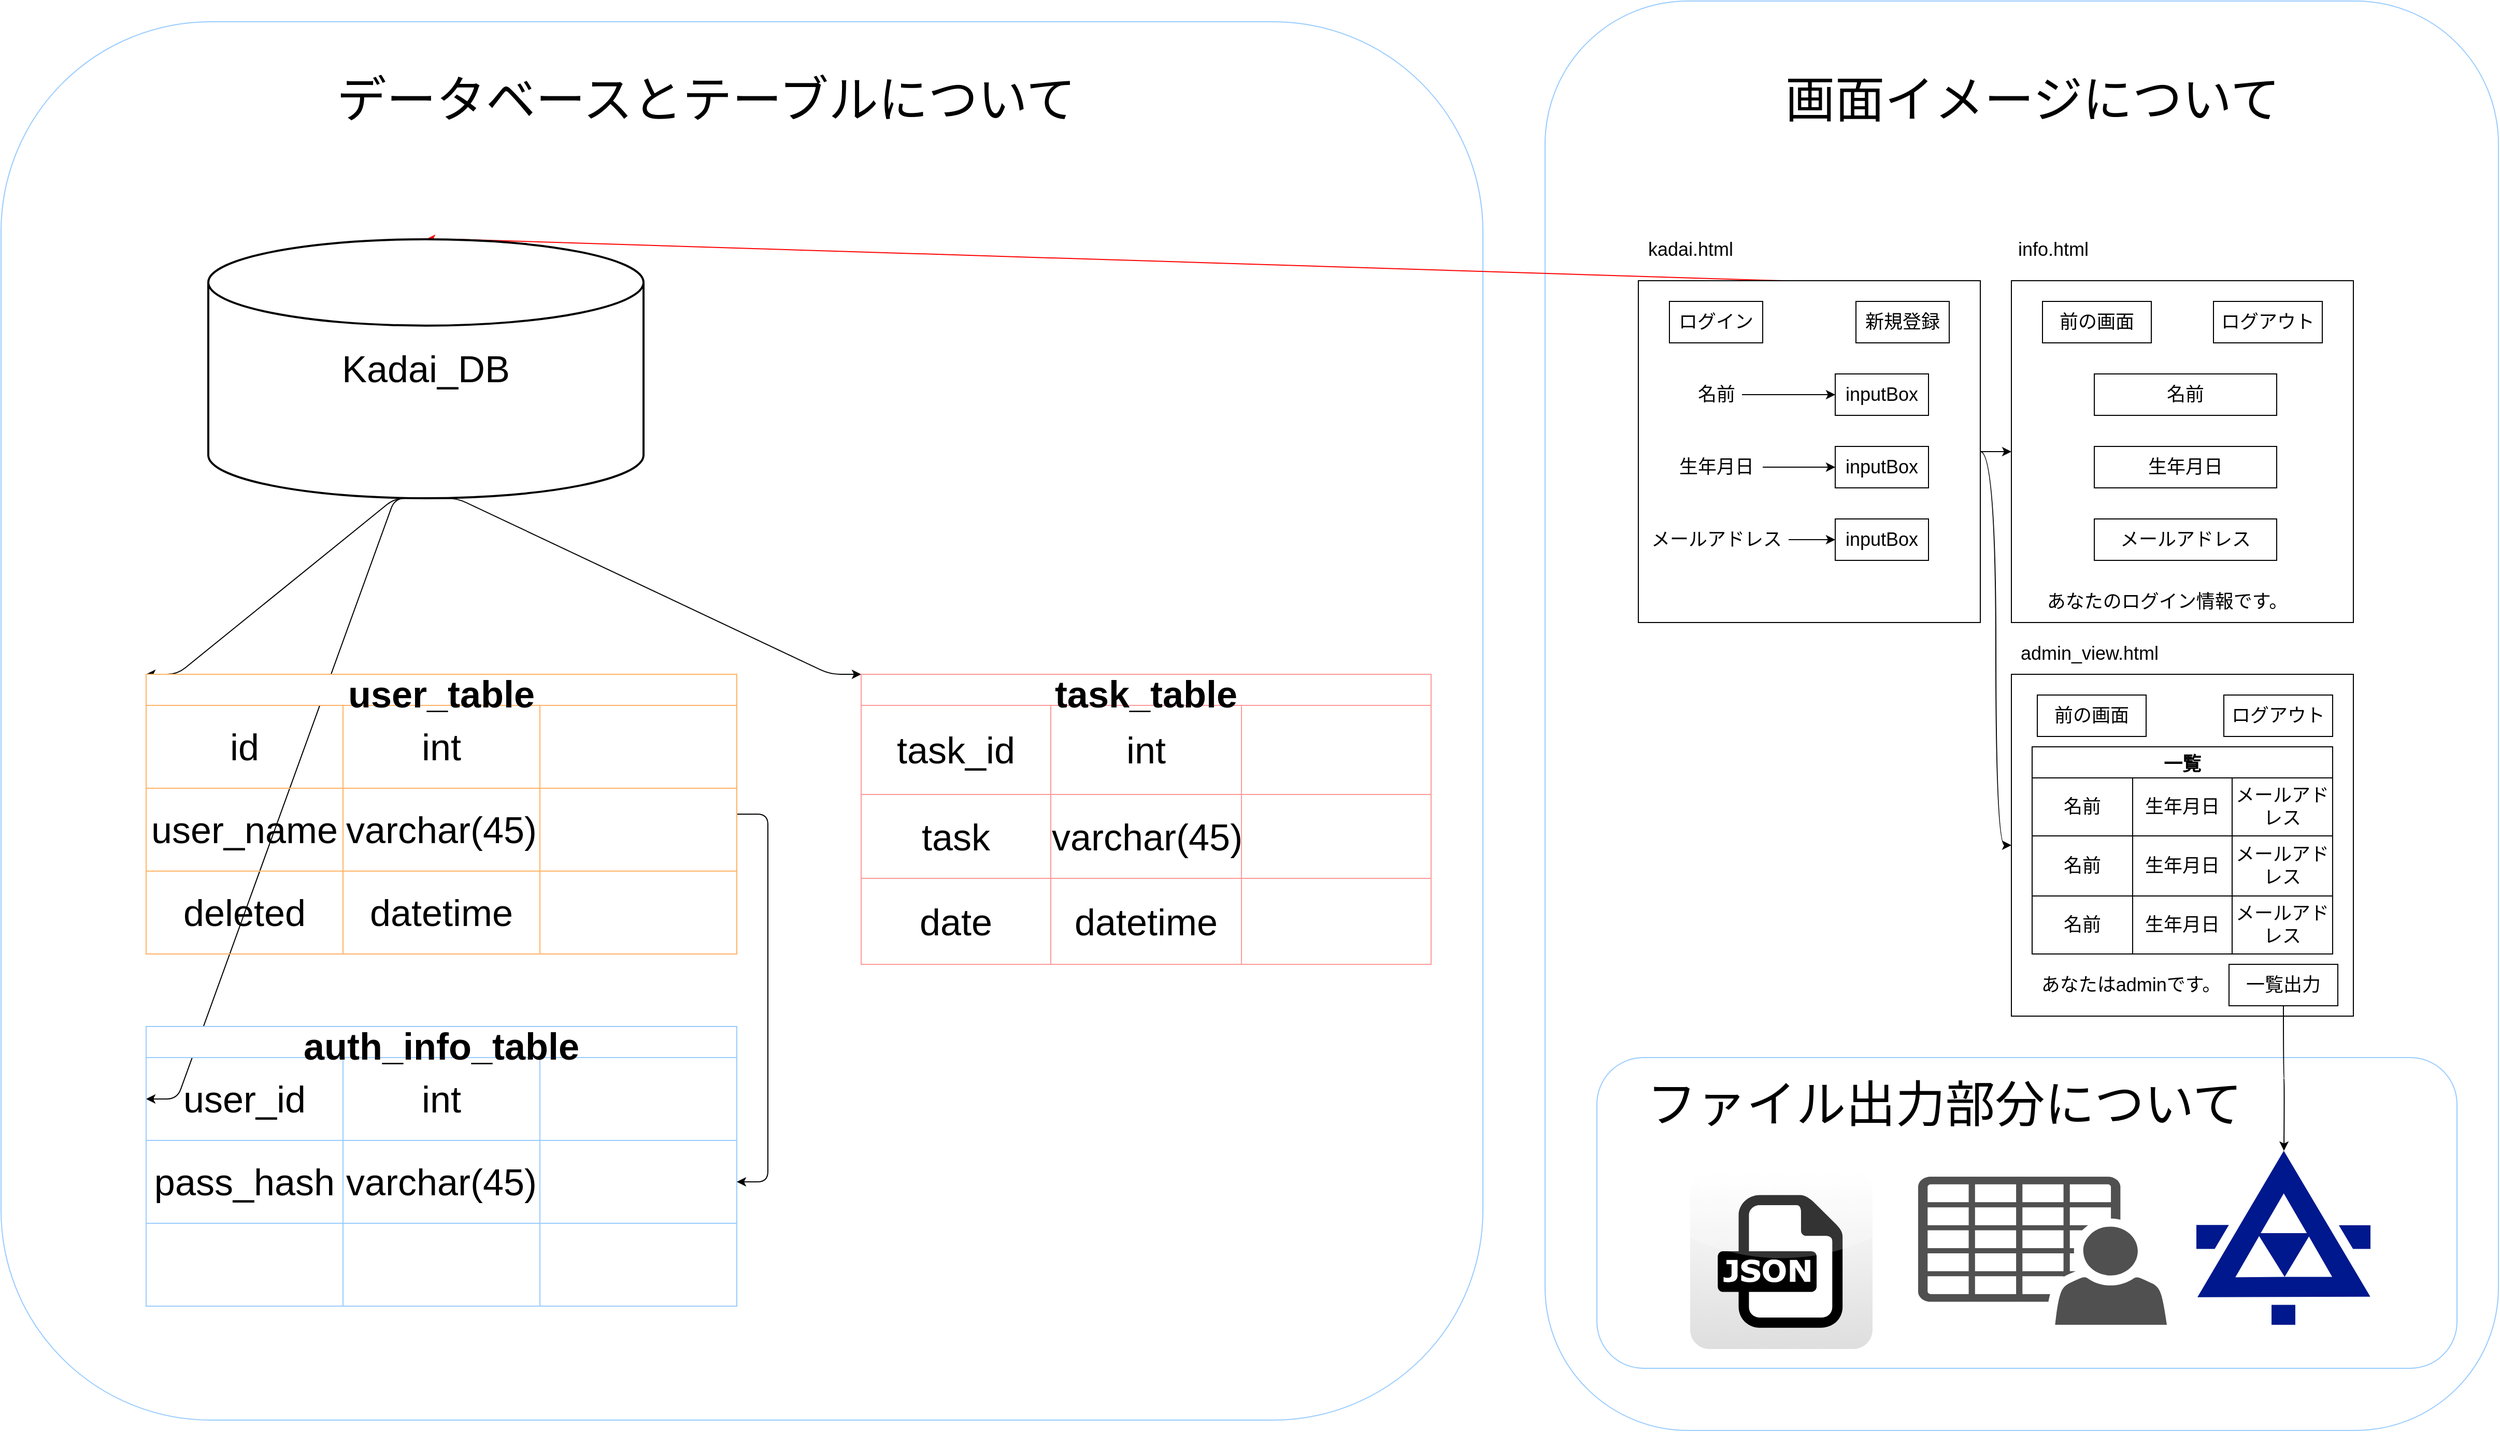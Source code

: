 <mxfile>
    <diagram id="VRdNt2F2pNWHwAMP95QL" name="ページ1">
        <mxGraphModel dx="5501" dy="3779" grid="1" gridSize="10" guides="1" tooltips="1" connect="1" arrows="1" fold="1" page="1" pageScale="1" pageWidth="827" pageHeight="1169" math="0" shadow="0">
            <root>
                <mxCell id="0"/>
                <mxCell id="1" parent="0"/>
                <mxCell id="130" value="" style="rounded=1;whiteSpace=wrap;html=1;fontSize=36;strokeColor=#99CCFF;" vertex="1" parent="1">
                    <mxGeometry x="-130" y="-230" width="920" height="1380" as="geometry"/>
                </mxCell>
                <mxCell id="132" value="" style="rounded=1;whiteSpace=wrap;html=1;fontSize=48;strokeColor=#99CCFF;" vertex="1" parent="1">
                    <mxGeometry x="-80" y="790" width="830" height="300" as="geometry"/>
                </mxCell>
                <mxCell id="129" value="" style="rounded=1;whiteSpace=wrap;html=1;fontSize=36;strokeColor=#99CCFF;" vertex="1" parent="1">
                    <mxGeometry x="-1620" y="-210" width="1430" height="1350" as="geometry"/>
                </mxCell>
                <mxCell id="2" value="&lt;span style=&quot;font-size: 18px&quot;&gt;info.html&lt;/span&gt;" style="text;html=1;resizable=0;autosize=1;align=center;verticalAlign=middle;points=[];fillColor=none;strokeColor=none;rounded=0;" parent="1" vertex="1">
                    <mxGeometry x="320" width="80" height="20" as="geometry"/>
                </mxCell>
                <mxCell id="43" style="edgeStyle=orthogonalEdgeStyle;curved=1;html=1;exitX=1;exitY=0.5;exitDx=0;exitDy=0;entryX=0;entryY=0.5;entryDx=0;entryDy=0;fontSize=18;" parent="1" source="3" target="7" edge="1">
                    <mxGeometry relative="1" as="geometry"/>
                </mxCell>
                <mxCell id="44" style="edgeStyle=orthogonalEdgeStyle;curved=1;html=1;entryX=0;entryY=0.5;entryDx=0;entryDy=0;fontSize=18;" parent="1" source="3" target="23" edge="1">
                    <mxGeometry relative="1" as="geometry"/>
                </mxCell>
                <mxCell id="127" style="edgeStyle=entityRelationEdgeStyle;html=1;exitX=0.5;exitY=0;exitDx=0;exitDy=0;entryX=0.5;entryY=0;entryDx=0;entryDy=0;entryPerimeter=0;fontSize=36;elbow=vertical;strokeColor=#FF0000;" edge="1" parent="1" source="3" target="50">
                    <mxGeometry relative="1" as="geometry"/>
                </mxCell>
                <mxCell id="3" value="" style="whiteSpace=wrap;html=1;aspect=fixed;fontSize=18;" parent="1" vertex="1">
                    <mxGeometry x="-40" y="40" width="330" height="330" as="geometry"/>
                </mxCell>
                <mxCell id="4" value="ログイン" style="rounded=0;whiteSpace=wrap;html=1;fontSize=18;" parent="1" vertex="1">
                    <mxGeometry x="-10" y="60" width="90" height="40" as="geometry"/>
                </mxCell>
                <mxCell id="6" value="inputBox" style="rounded=0;whiteSpace=wrap;html=1;fontSize=18;" parent="1" vertex="1">
                    <mxGeometry x="150" y="130" width="90" height="40" as="geometry"/>
                </mxCell>
                <mxCell id="7" value="" style="whiteSpace=wrap;html=1;aspect=fixed;fontSize=18;" parent="1" vertex="1">
                    <mxGeometry x="320" y="40" width="330" height="330" as="geometry"/>
                </mxCell>
                <mxCell id="8" value="inputBox" style="rounded=0;whiteSpace=wrap;html=1;fontSize=18;" parent="1" vertex="1">
                    <mxGeometry x="150" y="200" width="90" height="40" as="geometry"/>
                </mxCell>
                <mxCell id="9" value="inputBox" style="rounded=0;whiteSpace=wrap;html=1;fontSize=18;" parent="1" vertex="1">
                    <mxGeometry x="150" y="270" width="90" height="40" as="geometry"/>
                </mxCell>
                <mxCell id="11" value="" style="edgeStyle=none;html=1;fontSize=18;" parent="1" source="10" target="6" edge="1">
                    <mxGeometry relative="1" as="geometry"/>
                </mxCell>
                <mxCell id="10" value="&lt;span style=&quot;font-size: 18px&quot;&gt;名前&lt;/span&gt;" style="text;html=1;resizable=0;autosize=1;align=center;verticalAlign=middle;points=[];fillColor=none;strokeColor=none;rounded=0;" parent="1" vertex="1">
                    <mxGeometry x="10" y="140" width="50" height="20" as="geometry"/>
                </mxCell>
                <mxCell id="13" style="edgeStyle=none;html=1;entryX=0;entryY=0.5;entryDx=0;entryDy=0;fontSize=18;" parent="1" source="12" target="8" edge="1">
                    <mxGeometry relative="1" as="geometry"/>
                </mxCell>
                <mxCell id="12" value="&lt;span style=&quot;font-size: 18px&quot;&gt;生年月日&lt;/span&gt;" style="text;html=1;resizable=0;autosize=1;align=center;verticalAlign=middle;points=[];fillColor=none;strokeColor=none;rounded=0;" parent="1" vertex="1">
                    <mxGeometry x="-10" y="210" width="90" height="20" as="geometry"/>
                </mxCell>
                <mxCell id="15" style="edgeStyle=none;html=1;fontSize=18;" parent="1" source="14" target="9" edge="1">
                    <mxGeometry relative="1" as="geometry"/>
                </mxCell>
                <mxCell id="14" value="&lt;span style=&quot;font-size: 18px&quot;&gt;メールアドレス&lt;/span&gt;" style="text;html=1;resizable=0;autosize=1;align=center;verticalAlign=middle;points=[];fillColor=none;strokeColor=none;rounded=0;" parent="1" vertex="1">
                    <mxGeometry x="-35" y="280" width="140" height="20" as="geometry"/>
                </mxCell>
                <mxCell id="16" value="名前" style="rounded=0;whiteSpace=wrap;html=1;fontSize=18;" parent="1" vertex="1">
                    <mxGeometry x="400" y="130" width="176" height="40" as="geometry"/>
                </mxCell>
                <mxCell id="17" value="生年月日" style="rounded=0;whiteSpace=wrap;html=1;fontSize=18;" parent="1" vertex="1">
                    <mxGeometry x="400" y="200" width="176" height="40" as="geometry"/>
                </mxCell>
                <mxCell id="18" value="メールアドレス" style="rounded=0;whiteSpace=wrap;html=1;fontSize=18;" parent="1" vertex="1">
                    <mxGeometry x="400" y="270" width="176" height="40" as="geometry"/>
                </mxCell>
                <mxCell id="19" value="&lt;font style=&quot;font-size: 18px&quot;&gt;あなたのログイン情報です。&lt;/font&gt;" style="text;html=1;resizable=0;autosize=1;align=center;verticalAlign=middle;points=[];fillColor=none;strokeColor=none;rounded=0;" parent="1" vertex="1">
                    <mxGeometry x="345" y="340" width="250" height="20" as="geometry"/>
                </mxCell>
                <mxCell id="20" value="新規登録" style="rounded=0;whiteSpace=wrap;html=1;fontSize=18;" parent="1" vertex="1">
                    <mxGeometry x="170" y="60" width="90" height="40" as="geometry"/>
                </mxCell>
                <mxCell id="23" value="" style="whiteSpace=wrap;html=1;aspect=fixed;fontSize=18;" parent="1" vertex="1">
                    <mxGeometry x="320" y="420" width="330" height="330" as="geometry"/>
                </mxCell>
                <mxCell id="25" value="&lt;span style=&quot;font-size: 18px&quot;&gt;あなたはadminです。&lt;/span&gt;" style="text;html=1;resizable=0;autosize=1;align=center;verticalAlign=middle;points=[];fillColor=none;strokeColor=none;rounded=0;" parent="1" vertex="1">
                    <mxGeometry x="340" y="710" width="190" height="20" as="geometry"/>
                </mxCell>
                <mxCell id="26" value="一覧" style="shape=table;startSize=30;container=1;collapsible=0;childLayout=tableLayout;fontStyle=1;align=center;pointerEvents=1;fontSize=18;" parent="1" vertex="1">
                    <mxGeometry x="340" y="490" width="290" height="200" as="geometry"/>
                </mxCell>
                <mxCell id="27" value="" style="shape=partialRectangle;html=1;whiteSpace=wrap;collapsible=0;dropTarget=0;pointerEvents=0;fillColor=none;top=0;left=0;bottom=0;right=0;points=[[0,0.5],[1,0.5]];portConstraint=eastwest;fontSize=18;" parent="26" vertex="1">
                    <mxGeometry y="30" width="290" height="56" as="geometry"/>
                </mxCell>
                <mxCell id="28" value="名前" style="shape=partialRectangle;html=1;whiteSpace=wrap;connectable=0;fillColor=none;top=0;left=0;bottom=0;right=0;overflow=hidden;pointerEvents=1;fontSize=18;" parent="27" vertex="1">
                    <mxGeometry width="97" height="56" as="geometry">
                        <mxRectangle width="97" height="56" as="alternateBounds"/>
                    </mxGeometry>
                </mxCell>
                <mxCell id="29" value="生年月日" style="shape=partialRectangle;html=1;whiteSpace=wrap;connectable=0;fillColor=none;top=0;left=0;bottom=0;right=0;overflow=hidden;pointerEvents=1;fontSize=18;" parent="27" vertex="1">
                    <mxGeometry x="97" width="96" height="56" as="geometry">
                        <mxRectangle width="96" height="56" as="alternateBounds"/>
                    </mxGeometry>
                </mxCell>
                <mxCell id="30" value="メールアドレス" style="shape=partialRectangle;html=1;whiteSpace=wrap;connectable=0;fillColor=none;top=0;left=0;bottom=0;right=0;overflow=hidden;pointerEvents=1;fontSize=18;" parent="27" vertex="1">
                    <mxGeometry x="193" width="97" height="56" as="geometry">
                        <mxRectangle width="97" height="56" as="alternateBounds"/>
                    </mxGeometry>
                </mxCell>
                <mxCell id="31" value="" style="shape=partialRectangle;html=1;whiteSpace=wrap;collapsible=0;dropTarget=0;pointerEvents=0;fillColor=none;top=0;left=0;bottom=0;right=0;points=[[0,0.5],[1,0.5]];portConstraint=eastwest;fontSize=18;" parent="26" vertex="1">
                    <mxGeometry y="86" width="290" height="58" as="geometry"/>
                </mxCell>
                <mxCell id="32" value="名前" style="shape=partialRectangle;html=1;whiteSpace=wrap;connectable=0;fillColor=none;top=0;left=0;bottom=0;right=0;overflow=hidden;pointerEvents=1;fontSize=18;" parent="31" vertex="1">
                    <mxGeometry width="97" height="58" as="geometry">
                        <mxRectangle width="97" height="58" as="alternateBounds"/>
                    </mxGeometry>
                </mxCell>
                <mxCell id="33" value="&lt;span&gt;生年月日&lt;/span&gt;" style="shape=partialRectangle;html=1;whiteSpace=wrap;connectable=0;fillColor=none;top=0;left=0;bottom=0;right=0;overflow=hidden;pointerEvents=1;fontSize=18;" parent="31" vertex="1">
                    <mxGeometry x="97" width="96" height="58" as="geometry">
                        <mxRectangle width="96" height="58" as="alternateBounds"/>
                    </mxGeometry>
                </mxCell>
                <mxCell id="34" value="&lt;span&gt;メールアドレス&lt;/span&gt;" style="shape=partialRectangle;html=1;whiteSpace=wrap;connectable=0;fillColor=none;top=0;left=0;bottom=0;right=0;overflow=hidden;pointerEvents=1;fontSize=18;" parent="31" vertex="1">
                    <mxGeometry x="193" width="97" height="58" as="geometry">
                        <mxRectangle width="97" height="58" as="alternateBounds"/>
                    </mxGeometry>
                </mxCell>
                <mxCell id="35" value="" style="shape=partialRectangle;html=1;whiteSpace=wrap;collapsible=0;dropTarget=0;pointerEvents=0;fillColor=none;top=0;left=0;bottom=0;right=0;points=[[0,0.5],[1,0.5]];portConstraint=eastwest;fontSize=18;" parent="26" vertex="1">
                    <mxGeometry y="144" width="290" height="56" as="geometry"/>
                </mxCell>
                <mxCell id="36" value="名前" style="shape=partialRectangle;html=1;whiteSpace=wrap;connectable=0;fillColor=none;top=0;left=0;bottom=0;right=0;overflow=hidden;pointerEvents=1;fontSize=18;" parent="35" vertex="1">
                    <mxGeometry width="97" height="56" as="geometry">
                        <mxRectangle width="97" height="56" as="alternateBounds"/>
                    </mxGeometry>
                </mxCell>
                <mxCell id="37" value="&lt;span&gt;生年月日&lt;/span&gt;" style="shape=partialRectangle;html=1;whiteSpace=wrap;connectable=0;fillColor=none;top=0;left=0;bottom=0;right=0;overflow=hidden;pointerEvents=1;fontSize=18;" parent="35" vertex="1">
                    <mxGeometry x="97" width="96" height="56" as="geometry">
                        <mxRectangle width="96" height="56" as="alternateBounds"/>
                    </mxGeometry>
                </mxCell>
                <mxCell id="38" value="&lt;span&gt;メールアドレス&lt;/span&gt;" style="shape=partialRectangle;html=1;whiteSpace=wrap;connectable=0;fillColor=none;top=0;left=0;bottom=0;right=0;overflow=hidden;pointerEvents=1;fontSize=18;" parent="35" vertex="1">
                    <mxGeometry x="193" width="97" height="56" as="geometry">
                        <mxRectangle width="97" height="56" as="alternateBounds"/>
                    </mxGeometry>
                </mxCell>
                <mxCell id="39" value="ログアウト" style="rounded=0;whiteSpace=wrap;html=1;fontSize=18;" parent="1" vertex="1">
                    <mxGeometry x="515" y="60" width="105" height="40" as="geometry"/>
                </mxCell>
                <mxCell id="40" value="前の画面" style="rounded=0;whiteSpace=wrap;html=1;fontSize=18;" parent="1" vertex="1">
                    <mxGeometry x="350" y="60" width="105" height="40" as="geometry"/>
                </mxCell>
                <mxCell id="41" value="ログアウト" style="rounded=0;whiteSpace=wrap;html=1;fontSize=18;" parent="1" vertex="1">
                    <mxGeometry x="525" y="440" width="105" height="40" as="geometry"/>
                </mxCell>
                <mxCell id="42" value="前の画面" style="rounded=0;whiteSpace=wrap;html=1;fontSize=18;" parent="1" vertex="1">
                    <mxGeometry x="345" y="440" width="105" height="40" as="geometry"/>
                </mxCell>
                <mxCell id="46" style="edgeStyle=orthogonalEdgeStyle;curved=1;html=1;exitX=0.5;exitY=1;exitDx=0;exitDy=0;fontSize=18;" parent="1" source="45" edge="1">
                    <mxGeometry relative="1" as="geometry">
                        <mxPoint x="583" y="880" as="targetPoint"/>
                    </mxGeometry>
                </mxCell>
                <mxCell id="45" value="一覧出力" style="rounded=0;whiteSpace=wrap;html=1;fontSize=18;" parent="1" vertex="1">
                    <mxGeometry x="530" y="700" width="105" height="40" as="geometry"/>
                </mxCell>
                <mxCell id="47" value="" style="sketch=0;aspect=fixed;pointerEvents=1;shadow=0;dashed=0;html=1;strokeColor=none;labelPosition=center;verticalLabelPosition=bottom;verticalAlign=top;align=center;fillColor=#00188D;shape=mxgraph.mscae.enterprise.xml_web_service;fontSize=18;" parent="1" vertex="1">
                    <mxGeometry x="498.5" y="880" width="168" height="168" as="geometry"/>
                </mxCell>
                <mxCell id="48" value="&lt;font style=&quot;font-size: 18px&quot;&gt;kadai.html&lt;/font&gt;" style="text;html=1;resizable=0;autosize=1;align=center;verticalAlign=middle;points=[];fillColor=none;strokeColor=none;rounded=0;" parent="1" vertex="1">
                    <mxGeometry x="-40" width="100" height="20" as="geometry"/>
                </mxCell>
                <mxCell id="49" value="&lt;span style=&quot;font-size: 18px&quot;&gt;admin_view.html&lt;/span&gt;" style="text;html=1;resizable=0;autosize=1;align=center;verticalAlign=middle;points=[];fillColor=none;strokeColor=none;rounded=0;" parent="1" vertex="1">
                    <mxGeometry x="320" y="390" width="150" height="20" as="geometry"/>
                </mxCell>
                <mxCell id="121" style="edgeStyle=entityRelationEdgeStyle;html=1;entryX=0;entryY=0;entryDx=0;entryDy=0;fontSize=36;elbow=vertical;exitX=0.5;exitY=1;exitDx=0;exitDy=0;exitPerimeter=0;" edge="1" parent="1" source="50" target="92">
                    <mxGeometry relative="1" as="geometry"/>
                </mxCell>
                <mxCell id="122" style="edgeStyle=entityRelationEdgeStyle;html=1;exitX=0.5;exitY=1;exitDx=0;exitDy=0;exitPerimeter=0;entryX=0;entryY=0.5;entryDx=0;entryDy=0;fontSize=36;elbow=vertical;" edge="1" parent="1" source="50" target="80">
                    <mxGeometry relative="1" as="geometry"/>
                </mxCell>
                <mxCell id="123" style="edgeStyle=entityRelationEdgeStyle;html=1;exitX=0.5;exitY=1;exitDx=0;exitDy=0;exitPerimeter=0;entryX=0;entryY=0;entryDx=0;entryDy=0;fontSize=36;elbow=vertical;" edge="1" parent="1" source="50" target="105">
                    <mxGeometry relative="1" as="geometry"/>
                </mxCell>
                <mxCell id="50" value="&lt;font style=&quot;font-size: 36px&quot;&gt;Kadai_DB&lt;/font&gt;" style="strokeWidth=2;html=1;shape=mxgraph.flowchart.database;whiteSpace=wrap;" vertex="1" parent="1">
                    <mxGeometry x="-1420" width="420" height="250" as="geometry"/>
                </mxCell>
                <mxCell id="79" value="auth_info_table" style="shape=table;startSize=30;container=1;collapsible=0;childLayout=tableLayout;fontStyle=1;align=center;pointerEvents=1;fontSize=36;strokeColor=#99CCFF;" vertex="1" parent="1">
                    <mxGeometry x="-1480" y="760" width="570" height="270" as="geometry"/>
                </mxCell>
                <mxCell id="80" value="" style="shape=partialRectangle;html=1;whiteSpace=wrap;collapsible=0;dropTarget=0;pointerEvents=0;fillColor=none;top=0;left=0;bottom=0;right=0;points=[[0,0.5],[1,0.5]];portConstraint=eastwest;fontSize=36;" vertex="1" parent="79">
                    <mxGeometry y="30" width="570" height="80" as="geometry"/>
                </mxCell>
                <mxCell id="81" value="user_id" style="shape=partialRectangle;html=1;whiteSpace=wrap;connectable=0;fillColor=none;top=0;left=0;bottom=0;right=0;overflow=hidden;pointerEvents=1;fontSize=36;" vertex="1" parent="80">
                    <mxGeometry width="190" height="80" as="geometry">
                        <mxRectangle width="190" height="80" as="alternateBounds"/>
                    </mxGeometry>
                </mxCell>
                <mxCell id="82" value="int" style="shape=partialRectangle;html=1;whiteSpace=wrap;connectable=0;fillColor=none;top=0;left=0;bottom=0;right=0;overflow=hidden;pointerEvents=1;fontSize=36;" vertex="1" parent="80">
                    <mxGeometry x="190" width="190" height="80" as="geometry">
                        <mxRectangle width="190" height="80" as="alternateBounds"/>
                    </mxGeometry>
                </mxCell>
                <mxCell id="83" value="" style="shape=partialRectangle;html=1;whiteSpace=wrap;connectable=0;fillColor=none;top=0;left=0;bottom=0;right=0;overflow=hidden;pointerEvents=1;fontSize=36;" vertex="1" parent="80">
                    <mxGeometry x="380" width="190" height="80" as="geometry">
                        <mxRectangle width="190" height="80" as="alternateBounds"/>
                    </mxGeometry>
                </mxCell>
                <mxCell id="84" value="" style="shape=partialRectangle;html=1;whiteSpace=wrap;collapsible=0;dropTarget=0;pointerEvents=0;fillColor=none;top=0;left=0;bottom=0;right=0;points=[[0,0.5],[1,0.5]];portConstraint=eastwest;fontSize=36;" vertex="1" parent="79">
                    <mxGeometry y="110" width="570" height="80" as="geometry"/>
                </mxCell>
                <mxCell id="85" value="pass_hash" style="shape=partialRectangle;html=1;whiteSpace=wrap;connectable=0;fillColor=none;top=0;left=0;bottom=0;right=0;overflow=hidden;pointerEvents=1;fontSize=36;" vertex="1" parent="84">
                    <mxGeometry width="190" height="80" as="geometry">
                        <mxRectangle width="190" height="80" as="alternateBounds"/>
                    </mxGeometry>
                </mxCell>
                <mxCell id="86" value="varchar(45)" style="shape=partialRectangle;html=1;whiteSpace=wrap;connectable=0;fillColor=none;top=0;left=0;bottom=0;right=0;overflow=hidden;pointerEvents=1;fontSize=36;" vertex="1" parent="84">
                    <mxGeometry x="190" width="190" height="80" as="geometry">
                        <mxRectangle width="190" height="80" as="alternateBounds"/>
                    </mxGeometry>
                </mxCell>
                <mxCell id="87" value="" style="shape=partialRectangle;html=1;whiteSpace=wrap;connectable=0;fillColor=none;top=0;left=0;bottom=0;right=0;overflow=hidden;pointerEvents=1;fontSize=36;" vertex="1" parent="84">
                    <mxGeometry x="380" width="190" height="80" as="geometry">
                        <mxRectangle width="190" height="80" as="alternateBounds"/>
                    </mxGeometry>
                </mxCell>
                <mxCell id="88" value="" style="shape=partialRectangle;html=1;whiteSpace=wrap;collapsible=0;dropTarget=0;pointerEvents=0;fillColor=none;top=0;left=0;bottom=0;right=0;points=[[0,0.5],[1,0.5]];portConstraint=eastwest;fontSize=36;" vertex="1" parent="79">
                    <mxGeometry y="190" width="570" height="80" as="geometry"/>
                </mxCell>
                <mxCell id="89" value="" style="shape=partialRectangle;html=1;whiteSpace=wrap;connectable=0;fillColor=none;top=0;left=0;bottom=0;right=0;overflow=hidden;pointerEvents=1;fontSize=36;" vertex="1" parent="88">
                    <mxGeometry width="190" height="80" as="geometry">
                        <mxRectangle width="190" height="80" as="alternateBounds"/>
                    </mxGeometry>
                </mxCell>
                <mxCell id="90" value="" style="shape=partialRectangle;html=1;whiteSpace=wrap;connectable=0;fillColor=none;top=0;left=0;bottom=0;right=0;overflow=hidden;pointerEvents=1;fontSize=36;" vertex="1" parent="88">
                    <mxGeometry x="190" width="190" height="80" as="geometry">
                        <mxRectangle width="190" height="80" as="alternateBounds"/>
                    </mxGeometry>
                </mxCell>
                <mxCell id="91" value="" style="shape=partialRectangle;html=1;whiteSpace=wrap;connectable=0;fillColor=none;top=0;left=0;bottom=0;right=0;overflow=hidden;pointerEvents=1;fontSize=36;" vertex="1" parent="88">
                    <mxGeometry x="380" width="190" height="80" as="geometry">
                        <mxRectangle width="190" height="80" as="alternateBounds"/>
                    </mxGeometry>
                </mxCell>
                <mxCell id="118" style="edgeStyle=entityRelationEdgeStyle;html=1;entryX=1;entryY=0.5;entryDx=0;entryDy=0;fontSize=36;elbow=vertical;" edge="1" parent="1" source="92" target="84">
                    <mxGeometry relative="1" as="geometry"/>
                </mxCell>
                <mxCell id="92" value="user_table" style="shape=table;startSize=30;container=1;collapsible=0;childLayout=tableLayout;fontStyle=1;align=center;pointerEvents=1;fontSize=36;strokeColor=#FFB366;" vertex="1" parent="1">
                    <mxGeometry x="-1480" y="420" width="570" height="270" as="geometry"/>
                </mxCell>
                <mxCell id="93" value="" style="shape=partialRectangle;html=1;whiteSpace=wrap;collapsible=0;dropTarget=0;pointerEvents=0;fillColor=none;top=0;left=0;bottom=0;right=0;points=[[0,0.5],[1,0.5]];portConstraint=eastwest;fontSize=36;" vertex="1" parent="92">
                    <mxGeometry y="30" width="570" height="80" as="geometry"/>
                </mxCell>
                <mxCell id="94" value="id" style="shape=partialRectangle;html=1;whiteSpace=wrap;connectable=0;fillColor=none;top=0;left=0;bottom=0;right=0;overflow=hidden;pointerEvents=1;fontSize=36;" vertex="1" parent="93">
                    <mxGeometry width="190" height="80" as="geometry">
                        <mxRectangle width="190" height="80" as="alternateBounds"/>
                    </mxGeometry>
                </mxCell>
                <mxCell id="95" value="int" style="shape=partialRectangle;html=1;whiteSpace=wrap;connectable=0;fillColor=none;top=0;left=0;bottom=0;right=0;overflow=hidden;pointerEvents=1;fontSize=36;" vertex="1" parent="93">
                    <mxGeometry x="190" width="190" height="80" as="geometry">
                        <mxRectangle width="190" height="80" as="alternateBounds"/>
                    </mxGeometry>
                </mxCell>
                <mxCell id="96" value="" style="shape=partialRectangle;html=1;whiteSpace=wrap;connectable=0;fillColor=none;top=0;left=0;bottom=0;right=0;overflow=hidden;pointerEvents=1;fontSize=36;" vertex="1" parent="93">
                    <mxGeometry x="380" width="190" height="80" as="geometry">
                        <mxRectangle width="190" height="80" as="alternateBounds"/>
                    </mxGeometry>
                </mxCell>
                <mxCell id="97" value="" style="shape=partialRectangle;html=1;whiteSpace=wrap;collapsible=0;dropTarget=0;pointerEvents=0;fillColor=none;top=0;left=0;bottom=0;right=0;points=[[0,0.5],[1,0.5]];portConstraint=eastwest;fontSize=36;" vertex="1" parent="92">
                    <mxGeometry y="110" width="570" height="80" as="geometry"/>
                </mxCell>
                <mxCell id="98" value="user_name" style="shape=partialRectangle;html=1;whiteSpace=wrap;connectable=0;fillColor=none;top=0;left=0;bottom=0;right=0;overflow=hidden;pointerEvents=1;fontSize=36;" vertex="1" parent="97">
                    <mxGeometry width="190" height="80" as="geometry">
                        <mxRectangle width="190" height="80" as="alternateBounds"/>
                    </mxGeometry>
                </mxCell>
                <mxCell id="99" value="varchar(45)" style="shape=partialRectangle;html=1;whiteSpace=wrap;connectable=0;fillColor=none;top=0;left=0;bottom=0;right=0;overflow=hidden;pointerEvents=1;fontSize=36;" vertex="1" parent="97">
                    <mxGeometry x="190" width="190" height="80" as="geometry">
                        <mxRectangle width="190" height="80" as="alternateBounds"/>
                    </mxGeometry>
                </mxCell>
                <mxCell id="100" value="" style="shape=partialRectangle;html=1;whiteSpace=wrap;connectable=0;fillColor=none;top=0;left=0;bottom=0;right=0;overflow=hidden;pointerEvents=1;fontSize=36;" vertex="1" parent="97">
                    <mxGeometry x="380" width="190" height="80" as="geometry">
                        <mxRectangle width="190" height="80" as="alternateBounds"/>
                    </mxGeometry>
                </mxCell>
                <mxCell id="101" value="" style="shape=partialRectangle;html=1;whiteSpace=wrap;collapsible=0;dropTarget=0;pointerEvents=0;fillColor=none;top=0;left=0;bottom=0;right=0;points=[[0,0.5],[1,0.5]];portConstraint=eastwest;fontSize=36;" vertex="1" parent="92">
                    <mxGeometry y="190" width="570" height="80" as="geometry"/>
                </mxCell>
                <mxCell id="102" value="deleted" style="shape=partialRectangle;html=1;whiteSpace=wrap;connectable=0;fillColor=none;top=0;left=0;bottom=0;right=0;overflow=hidden;pointerEvents=1;fontSize=36;" vertex="1" parent="101">
                    <mxGeometry width="190" height="80" as="geometry">
                        <mxRectangle width="190" height="80" as="alternateBounds"/>
                    </mxGeometry>
                </mxCell>
                <mxCell id="103" value="datetime" style="shape=partialRectangle;html=1;whiteSpace=wrap;connectable=0;fillColor=none;top=0;left=0;bottom=0;right=0;overflow=hidden;pointerEvents=1;fontSize=36;" vertex="1" parent="101">
                    <mxGeometry x="190" width="190" height="80" as="geometry">
                        <mxRectangle width="190" height="80" as="alternateBounds"/>
                    </mxGeometry>
                </mxCell>
                <mxCell id="104" value="" style="shape=partialRectangle;html=1;whiteSpace=wrap;connectable=0;fillColor=none;top=0;left=0;bottom=0;right=0;overflow=hidden;pointerEvents=1;fontSize=36;" vertex="1" parent="101">
                    <mxGeometry x="380" width="190" height="80" as="geometry">
                        <mxRectangle width="190" height="80" as="alternateBounds"/>
                    </mxGeometry>
                </mxCell>
                <mxCell id="105" value="task_table" style="shape=table;startSize=30;container=1;collapsible=0;childLayout=tableLayout;fontStyle=1;align=center;pointerEvents=1;fontSize=36;strokeColor=#FF9999;" vertex="1" parent="1">
                    <mxGeometry x="-790" y="420" width="550" height="280" as="geometry"/>
                </mxCell>
                <mxCell id="106" value="" style="shape=partialRectangle;html=1;whiteSpace=wrap;collapsible=0;dropTarget=0;pointerEvents=0;fillColor=none;top=0;left=0;bottom=0;right=0;points=[[0,0.5],[1,0.5]];portConstraint=eastwest;fontSize=36;" vertex="1" parent="105">
                    <mxGeometry y="30" width="550" height="86" as="geometry"/>
                </mxCell>
                <mxCell id="107" value="task_id" style="shape=partialRectangle;html=1;whiteSpace=wrap;connectable=0;fillColor=none;top=0;left=0;bottom=0;right=0;overflow=hidden;pointerEvents=1;fontSize=36;" vertex="1" parent="106">
                    <mxGeometry width="183" height="86" as="geometry">
                        <mxRectangle width="183" height="86" as="alternateBounds"/>
                    </mxGeometry>
                </mxCell>
                <mxCell id="108" value="int" style="shape=partialRectangle;html=1;whiteSpace=wrap;connectable=0;fillColor=none;top=0;left=0;bottom=0;right=0;overflow=hidden;pointerEvents=1;fontSize=36;" vertex="1" parent="106">
                    <mxGeometry x="183" width="184" height="86" as="geometry">
                        <mxRectangle width="184" height="86" as="alternateBounds"/>
                    </mxGeometry>
                </mxCell>
                <mxCell id="109" value="" style="shape=partialRectangle;html=1;whiteSpace=wrap;connectable=0;fillColor=none;top=0;left=0;bottom=0;right=0;overflow=hidden;pointerEvents=1;fontSize=36;" vertex="1" parent="106">
                    <mxGeometry x="367" width="183" height="86" as="geometry">
                        <mxRectangle width="183" height="86" as="alternateBounds"/>
                    </mxGeometry>
                </mxCell>
                <mxCell id="110" value="" style="shape=partialRectangle;html=1;whiteSpace=wrap;collapsible=0;dropTarget=0;pointerEvents=0;fillColor=none;top=0;left=0;bottom=0;right=0;points=[[0,0.5],[1,0.5]];portConstraint=eastwest;fontSize=36;" vertex="1" parent="105">
                    <mxGeometry y="116" width="550" height="81" as="geometry"/>
                </mxCell>
                <mxCell id="111" value="task" style="shape=partialRectangle;html=1;whiteSpace=wrap;connectable=0;fillColor=none;top=0;left=0;bottom=0;right=0;overflow=hidden;pointerEvents=1;fontSize=36;" vertex="1" parent="110">
                    <mxGeometry width="183" height="81" as="geometry">
                        <mxRectangle width="183" height="81" as="alternateBounds"/>
                    </mxGeometry>
                </mxCell>
                <mxCell id="112" value="varchar(45)" style="shape=partialRectangle;html=1;whiteSpace=wrap;connectable=0;fillColor=none;top=0;left=0;bottom=0;right=0;overflow=hidden;pointerEvents=1;fontSize=36;" vertex="1" parent="110">
                    <mxGeometry x="183" width="184" height="81" as="geometry">
                        <mxRectangle width="184" height="81" as="alternateBounds"/>
                    </mxGeometry>
                </mxCell>
                <mxCell id="113" value="" style="shape=partialRectangle;html=1;whiteSpace=wrap;connectable=0;fillColor=none;top=0;left=0;bottom=0;right=0;overflow=hidden;pointerEvents=1;fontSize=36;" vertex="1" parent="110">
                    <mxGeometry x="367" width="183" height="81" as="geometry">
                        <mxRectangle width="183" height="81" as="alternateBounds"/>
                    </mxGeometry>
                </mxCell>
                <mxCell id="114" value="" style="shape=partialRectangle;html=1;whiteSpace=wrap;collapsible=0;dropTarget=0;pointerEvents=0;fillColor=none;top=0;left=0;bottom=0;right=0;points=[[0,0.5],[1,0.5]];portConstraint=eastwest;fontSize=36;" vertex="1" parent="105">
                    <mxGeometry y="197" width="550" height="83" as="geometry"/>
                </mxCell>
                <mxCell id="115" value="date" style="shape=partialRectangle;html=1;whiteSpace=wrap;connectable=0;fillColor=none;top=0;left=0;bottom=0;right=0;overflow=hidden;pointerEvents=1;fontSize=36;" vertex="1" parent="114">
                    <mxGeometry width="183" height="83" as="geometry">
                        <mxRectangle width="183" height="83" as="alternateBounds"/>
                    </mxGeometry>
                </mxCell>
                <mxCell id="116" value="datetime" style="shape=partialRectangle;html=1;whiteSpace=wrap;connectable=0;fillColor=none;top=0;left=0;bottom=0;right=0;overflow=hidden;pointerEvents=1;fontSize=36;" vertex="1" parent="114">
                    <mxGeometry x="183" width="184" height="83" as="geometry">
                        <mxRectangle width="184" height="83" as="alternateBounds"/>
                    </mxGeometry>
                </mxCell>
                <mxCell id="117" value="" style="shape=partialRectangle;html=1;whiteSpace=wrap;connectable=0;fillColor=none;top=0;left=0;bottom=0;right=0;overflow=hidden;pointerEvents=1;fontSize=36;" vertex="1" parent="114">
                    <mxGeometry x="367" width="183" height="83" as="geometry">
                        <mxRectangle width="183" height="83" as="alternateBounds"/>
                    </mxGeometry>
                </mxCell>
                <mxCell id="124" value="" style="sketch=0;pointerEvents=1;shadow=0;dashed=0;html=1;strokeColor=none;fillColor=#505050;labelPosition=center;verticalLabelPosition=bottom;verticalAlign=top;outlineConnect=0;align=center;shape=mxgraph.office.users.csv_file;fontSize=36;" vertex="1" parent="1">
                    <mxGeometry x="230" y="905" width="240" height="143" as="geometry"/>
                </mxCell>
                <mxCell id="125" value="" style="dashed=0;outlineConnect=0;html=1;align=center;labelPosition=center;verticalLabelPosition=bottom;verticalAlign=top;shape=mxgraph.webicons.json;gradientColor=#DFDEDE;fontSize=36;strokeColor=#99CCFF;" vertex="1" parent="1">
                    <mxGeometry x="10" y="900" width="176" height="171.4" as="geometry"/>
                </mxCell>
                <mxCell id="128" value="&lt;font style=&quot;font-size: 48px&quot;&gt;データベースとテーブルについて&lt;/font&gt;" style="text;html=1;resizable=0;autosize=1;align=center;verticalAlign=middle;points=[];fillColor=none;strokeColor=none;rounded=0;fontSize=36;" vertex="1" parent="1">
                    <mxGeometry x="-1300" y="-160" width="720" height="50" as="geometry"/>
                </mxCell>
                <mxCell id="131" value="&lt;span style=&quot;font-size: 48px&quot;&gt;画面イメージについて&lt;/span&gt;" style="text;html=1;resizable=0;autosize=1;align=center;verticalAlign=middle;points=[];fillColor=none;strokeColor=none;rounded=0;fontSize=36;" vertex="1" parent="1">
                    <mxGeometry x="95" y="-160" width="490" height="50" as="geometry"/>
                </mxCell>
                <mxCell id="133" value="&lt;span style=&quot;font-size: 48px&quot;&gt;ファイル出力部分について&lt;/span&gt;" style="text;html=1;resizable=0;autosize=1;align=center;verticalAlign=middle;points=[];fillColor=none;strokeColor=none;rounded=0;fontSize=36;" vertex="1" parent="1">
                    <mxGeometry x="-40" y="810" width="590" height="50" as="geometry"/>
                </mxCell>
            </root>
        </mxGraphModel>
    </diagram>
</mxfile>